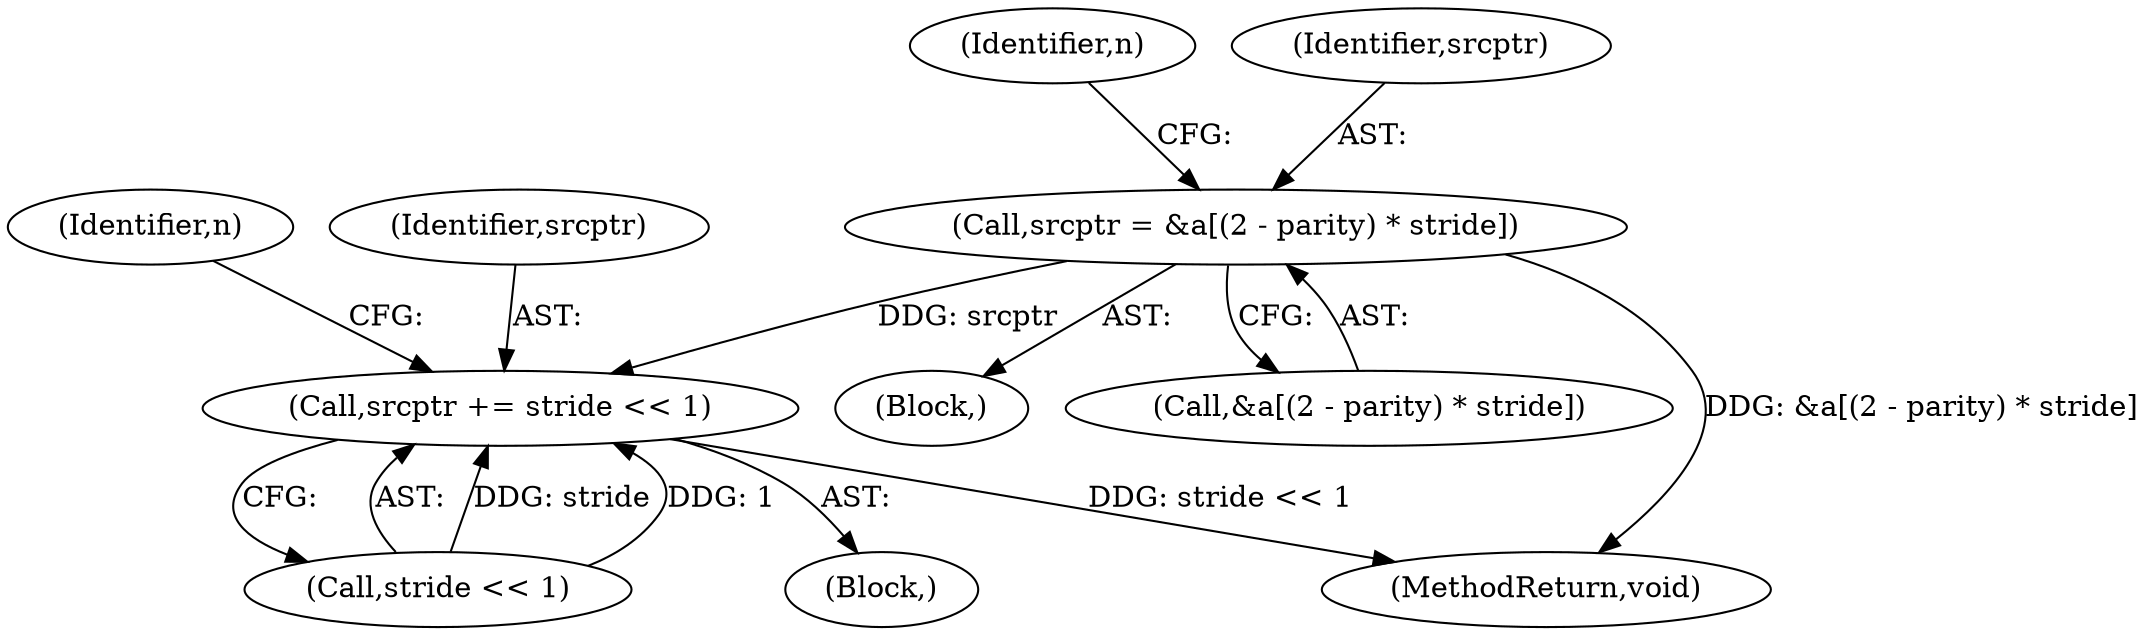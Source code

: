 digraph "0_jasper_4a59cfaf9ab3d48fca4a15c0d2674bf7138e3d1a_0@array" {
"1000206" [label="(Call,srcptr = &a[(2 - parity) * stride])"];
"1000238" [label="(Call,srcptr += stride << 1)"];
"1000238" [label="(Call,srcptr += stride << 1)"];
"1000217" [label="(Identifier,n)"];
"1000280" [label="(MethodReturn,void)"];
"1000147" [label="(Block,)"];
"1000206" [label="(Call,srcptr = &a[(2 - parity) * stride])"];
"1000240" [label="(Call,stride << 1)"];
"1000227" [label="(Identifier,n)"];
"1000239" [label="(Identifier,srcptr)"];
"1000207" [label="(Identifier,srcptr)"];
"1000229" [label="(Block,)"];
"1000208" [label="(Call,&a[(2 - parity) * stride])"];
"1000206" -> "1000147"  [label="AST: "];
"1000206" -> "1000208"  [label="CFG: "];
"1000207" -> "1000206"  [label="AST: "];
"1000208" -> "1000206"  [label="AST: "];
"1000217" -> "1000206"  [label="CFG: "];
"1000206" -> "1000280"  [label="DDG: &a[(2 - parity) * stride]"];
"1000206" -> "1000238"  [label="DDG: srcptr"];
"1000238" -> "1000229"  [label="AST: "];
"1000238" -> "1000240"  [label="CFG: "];
"1000239" -> "1000238"  [label="AST: "];
"1000240" -> "1000238"  [label="AST: "];
"1000227" -> "1000238"  [label="CFG: "];
"1000238" -> "1000280"  [label="DDG: stride << 1"];
"1000240" -> "1000238"  [label="DDG: stride"];
"1000240" -> "1000238"  [label="DDG: 1"];
}
